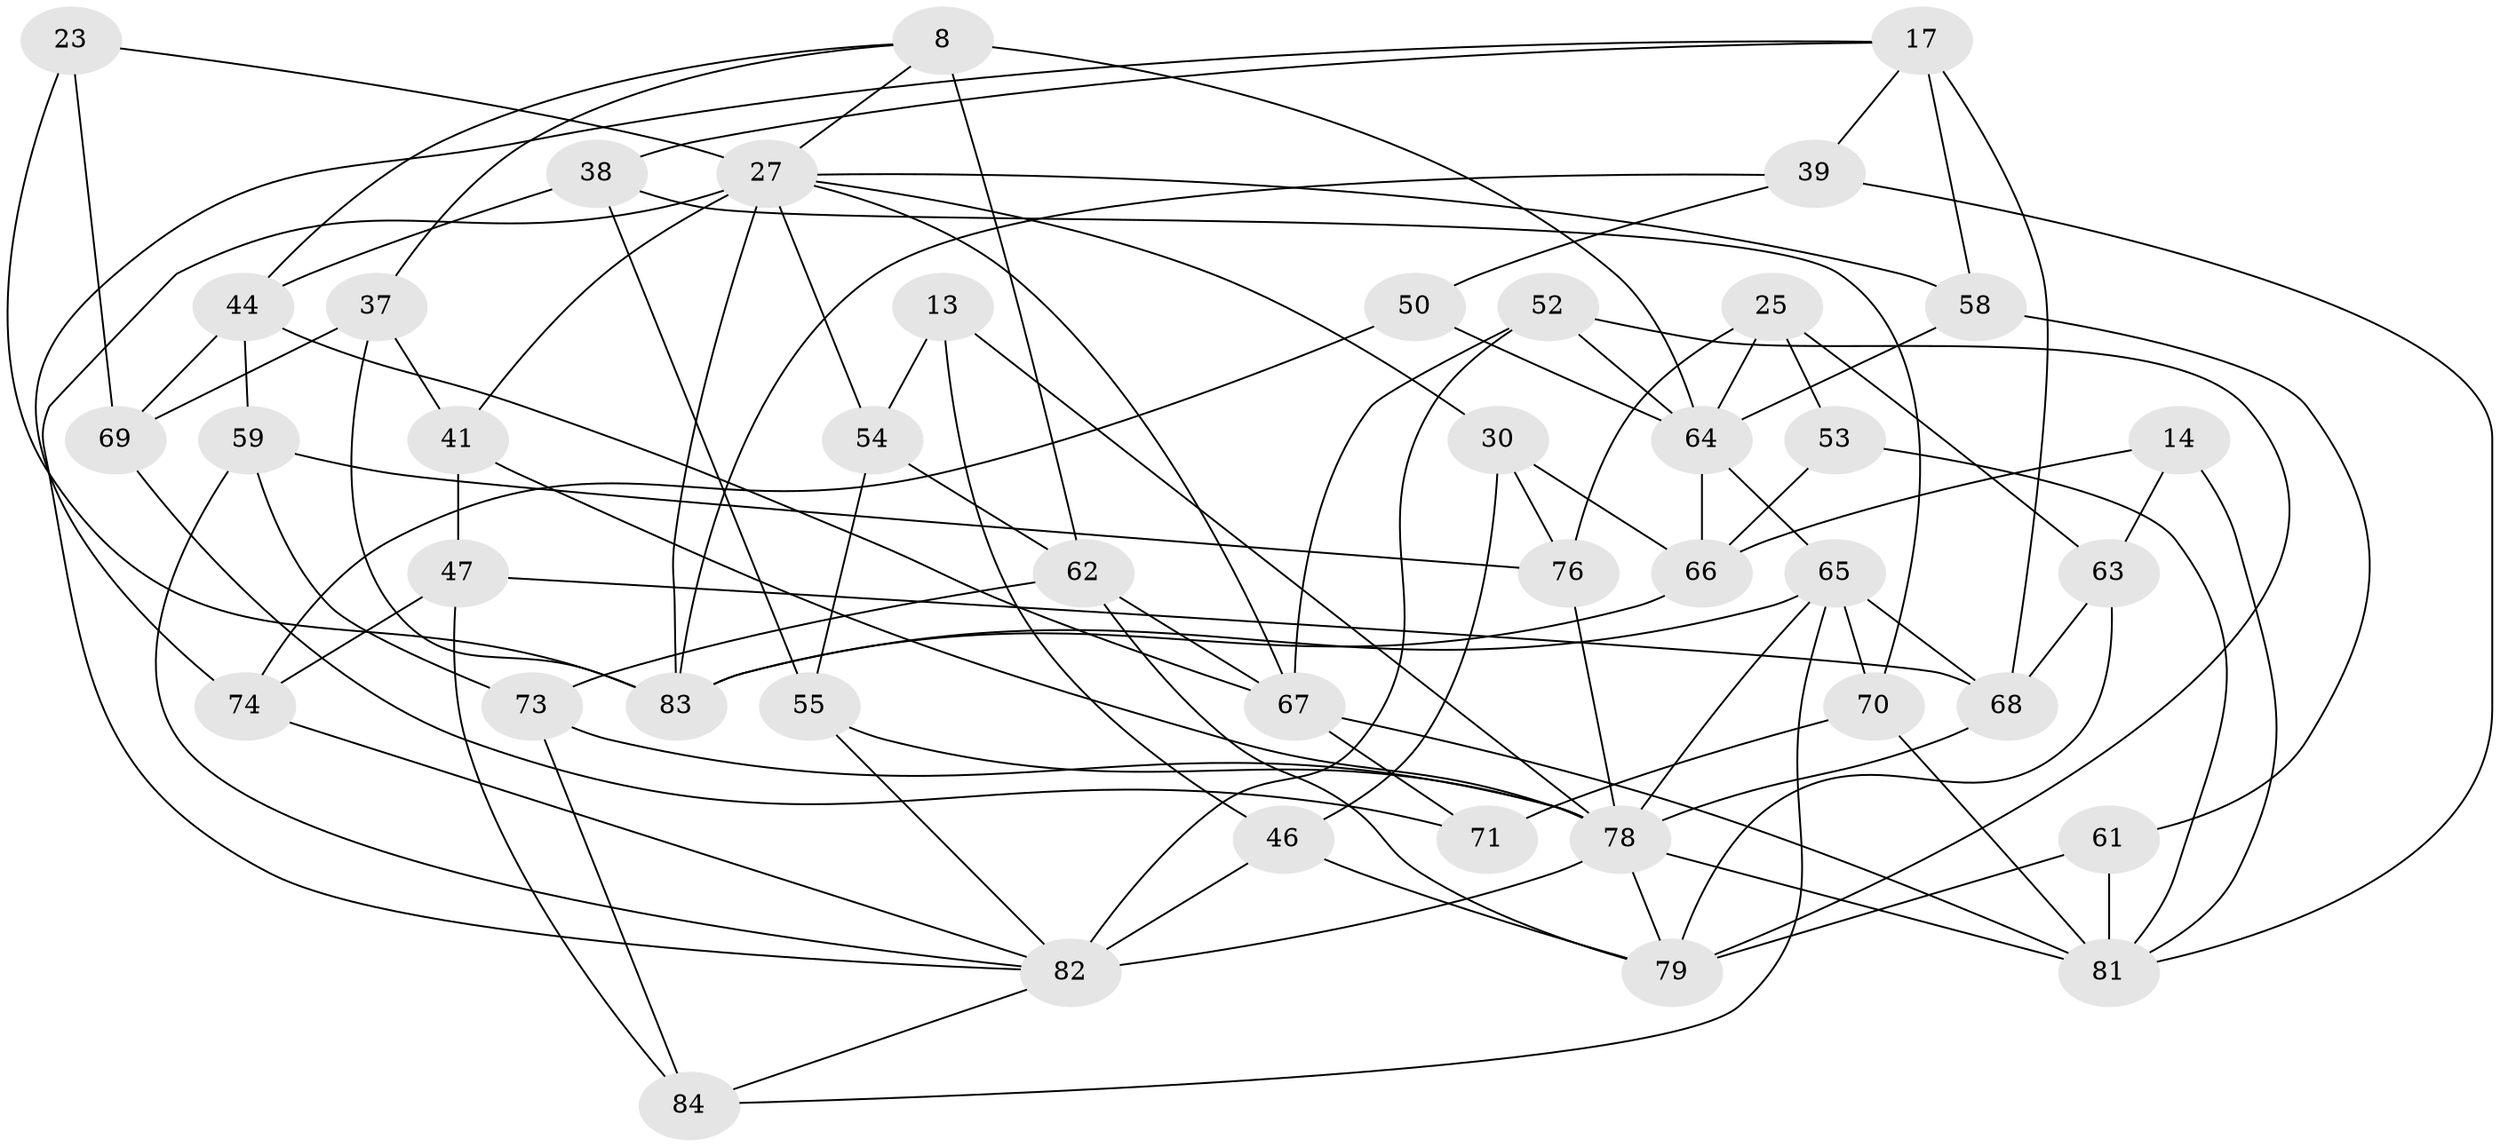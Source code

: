 // original degree distribution, {4: 1.0}
// Generated by graph-tools (version 1.1) at 2025/58/03/09/25 04:58:56]
// undirected, 42 vertices, 98 edges
graph export_dot {
graph [start="1"]
  node [color=gray90,style=filled];
  8 [super="+1"];
  13;
  14 [super="+12"];
  17 [super="+9"];
  23;
  25 [super="+16"];
  27 [super="+5+10"];
  30;
  37;
  38;
  39;
  41;
  44 [super="+36"];
  46 [super="+11"];
  47;
  50;
  52 [super="+51"];
  53;
  54;
  55 [super="+32"];
  58 [super="+28"];
  59;
  61;
  62 [super="+19"];
  63 [super="+42"];
  64 [super="+49+48"];
  65 [super="+40"];
  66 [super="+15"];
  67 [super="+33+34"];
  68 [super="+24"];
  69 [super="+21"];
  70;
  71;
  73;
  74;
  76;
  78 [super="+57+77"];
  79 [super="+26"];
  81 [super="+7+75"];
  82 [super="+80+72"];
  83 [super="+60"];
  84;
  8 -- 44;
  8 -- 37;
  8 -- 62 [weight=2];
  8 -- 27;
  8 -- 64;
  13 -- 46 [weight=2];
  13 -- 54;
  13 -- 78;
  14 -- 81 [weight=4];
  14 -- 66;
  14 -- 63;
  17 -- 74;
  17 -- 58 [weight=2];
  17 -- 68;
  17 -- 38;
  17 -- 39;
  23 -- 83;
  23 -- 69 [weight=2];
  23 -- 27;
  25 -- 76;
  25 -- 63 [weight=2];
  25 -- 53 [weight=2];
  25 -- 64;
  27 -- 41;
  27 -- 67;
  27 -- 54;
  27 -- 58;
  27 -- 30;
  27 -- 82 [weight=2];
  27 -- 83;
  30 -- 76;
  30 -- 46;
  30 -- 66;
  37 -- 41;
  37 -- 83;
  37 -- 69;
  38 -- 55;
  38 -- 70;
  38 -- 44;
  39 -- 50;
  39 -- 81;
  39 -- 83;
  41 -- 47;
  41 -- 78;
  44 -- 59;
  44 -- 69 [weight=2];
  44 -- 67;
  46 -- 79;
  46 -- 82 [weight=2];
  47 -- 74;
  47 -- 68;
  47 -- 84;
  50 -- 64 [weight=2];
  50 -- 74;
  52 -- 82 [weight=3];
  52 -- 67;
  52 -- 79;
  52 -- 64;
  53 -- 66;
  53 -- 81;
  54 -- 55;
  54 -- 62;
  55 -- 78 [weight=2];
  55 -- 82 [weight=2];
  58 -- 61;
  58 -- 64 [weight=2];
  59 -- 76;
  59 -- 82;
  59 -- 73;
  61 -- 79;
  61 -- 81 [weight=2];
  62 -- 73;
  62 -- 67;
  62 -- 79;
  63 -- 68 [weight=2];
  63 -- 79;
  64 -- 65 [weight=2];
  64 -- 66;
  65 -- 68;
  65 -- 83 [weight=2];
  65 -- 84;
  65 -- 70;
  65 -- 78;
  66 -- 83 [weight=2];
  67 -- 71 [weight=2];
  67 -- 81 [weight=2];
  68 -- 78;
  69 -- 71;
  70 -- 71;
  70 -- 81;
  73 -- 84;
  73 -- 78;
  74 -- 82;
  76 -- 78;
  78 -- 79;
  78 -- 82 [weight=2];
  78 -- 81 [weight=3];
  82 -- 84;
}

